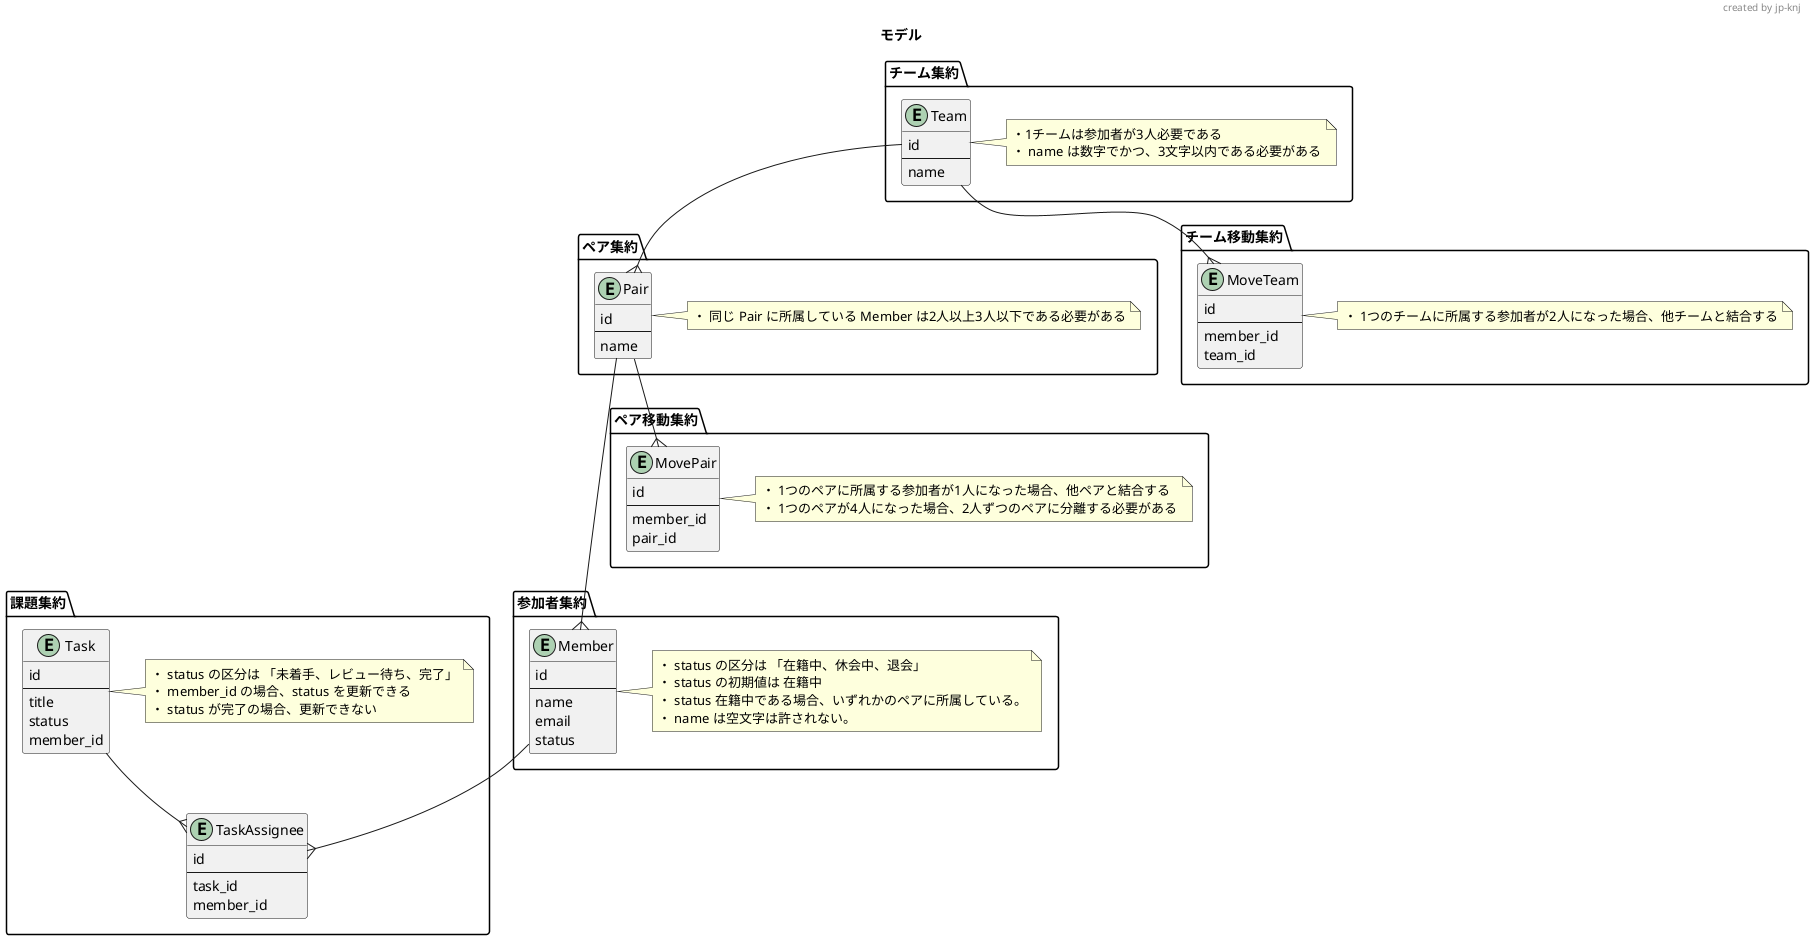 @startuml
'https://plantuml.com/object-diagram

title モデル
header created by jp-knj

package 参加者集約 {
  entity Member {
    id
    ---
    name
    email
status
  }
  note right of Member
  ・ status の区分は 「在籍中、休会中、退会」
  ・ status の初期値は 在籍中
  ・ status 在籍中である場合、いずれかのペアに所属している。
  ・ name は空文字は許されない。
  end note
}

package ペア集約 {
  entity Pair {
    id
    ---
    name
  }
  note right of Pair
  ・ 同じ Pair に所属している Member は2人以上3人以下である必要がある
  end note
}

package ペア移動集約 {
  entity MovePair {
      id
      ---
      member_id
      pair_id
    }
    note right of MovePair
    ・ 1つのペアに所属する参加者が1人になった場合、他ペアと結合する
    ・ 1つのペアが4人になった場合、2人ずつのペアに分離する必要がある
    end note
}

package チーム集約 {
  entity Team {
    id
    ---
    name
  }
  note right of Team
  ・1チームは参加者が3人必要である
  ・ name は数字でかつ、3文字以内である必要がある
  end note


}

package チーム移動集約 {
  entity MoveTeam {
      id
      ---
      member_id
      team_id
    }
    note right of MoveTeam
    ・ 1つのチームに所属する参加者が2人になった場合、他チームと結合する
    end note
}

package 課題集約 {
  entity Task {
    id
    ---
    title
    status
    member_id
  }

  entity TaskAssignee {
      id
      ---
      task_id
      member_id
    }

  note right of Task
  ・ status の区分は 「未着手、レビュー待ち、完了」
  ・ member_id の場合、status を更新できる
  ・ status が完了の場合、更新できない
  end note
}

Pair ---{ Member
Team --{ Pair
Pair --{ MovePair
Team --{ MoveTeam
Member --{ TaskAssignee
Task --{ TaskAssignee
@enduml